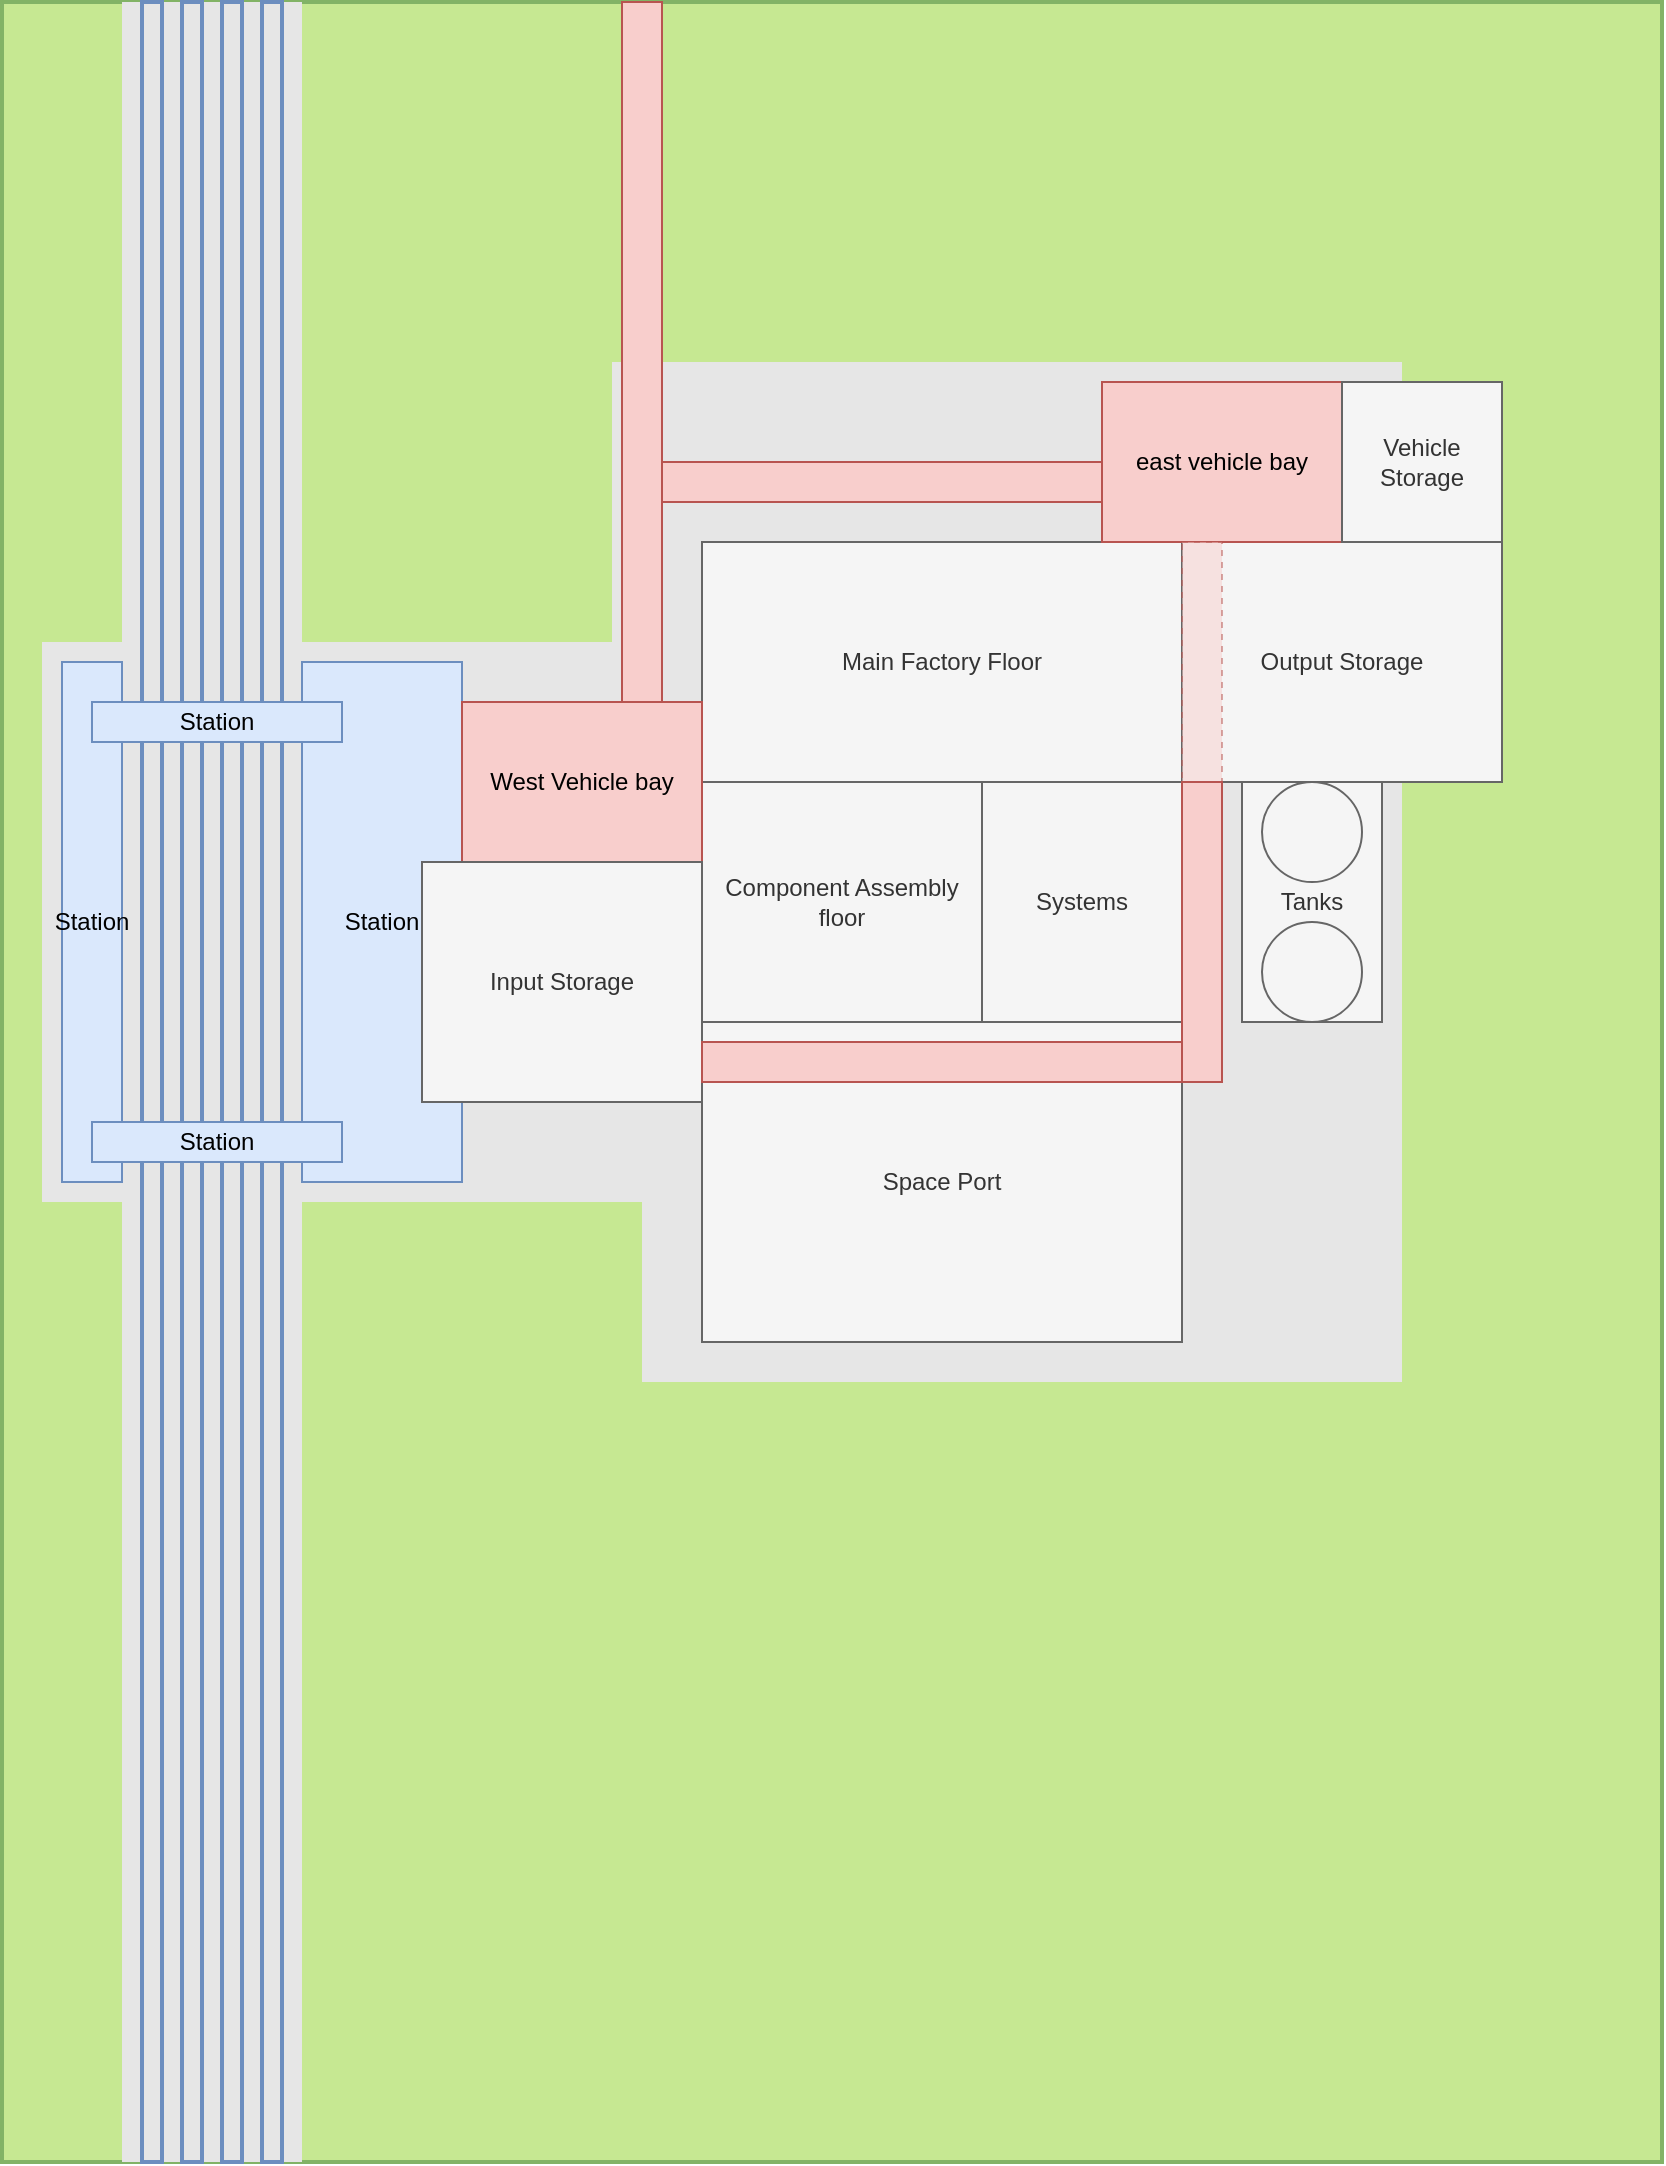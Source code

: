 <mxfile version="14.6.13" type="device"><diagram id="h7bx9H1GlLuIkxMX4SrT" name="Page-1"><mxGraphModel dx="1086" dy="806" grid="1" gridSize="10" guides="1" tooltips="1" connect="1" arrows="1" fold="1" page="1" pageScale="1" pageWidth="850" pageHeight="1100" math="0" shadow="0"><root><mxCell id="0"/><mxCell id="1" parent="0"/><mxCell id="YfSAxFims-xkXXh4BUKe-33" value="" style="rounded=0;whiteSpace=wrap;html=1;strokeWidth=2;strokeColor=#82b366;fillColor=#C6E892;" vertex="1" parent="1"><mxGeometry x="10" y="10" width="830" height="1080" as="geometry"/></mxCell><mxCell id="YfSAxFims-xkXXh4BUKe-39" value="" style="rounded=0;whiteSpace=wrap;html=1;fontColor=#333333;strokeColor=none;fillColor=#E6E6E6;" vertex="1" parent="1"><mxGeometry x="70" y="10" width="90" height="1080" as="geometry"/></mxCell><mxCell id="YfSAxFims-xkXXh4BUKe-38" value="" style="rounded=0;whiteSpace=wrap;html=1;fontColor=#333333;strokeColor=none;fillColor=#E6E6E6;" vertex="1" parent="1"><mxGeometry x="330" y="490" width="380" height="210" as="geometry"/></mxCell><mxCell id="YfSAxFims-xkXXh4BUKe-35" value="" style="rounded=0;whiteSpace=wrap;html=1;fontColor=#333333;strokeColor=none;fillColor=#E6E6E6;" vertex="1" parent="1"><mxGeometry x="315" y="190" width="395" height="350" as="geometry"/></mxCell><mxCell id="YfSAxFims-xkXXh4BUKe-34" value="" style="rounded=0;whiteSpace=wrap;html=1;fontColor=#333333;strokeColor=none;fillColor=#E6E6E6;" vertex="1" parent="1"><mxGeometry x="30" y="330" width="330" height="280" as="geometry"/></mxCell><mxCell id="YfSAxFims-xkXXh4BUKe-7" value="Station" style="rounded=0;whiteSpace=wrap;html=1;fillColor=#dae8fc;strokeColor=#6c8ebf;" vertex="1" parent="1"><mxGeometry x="160" y="340" width="80" height="260" as="geometry"/></mxCell><mxCell id="YfSAxFims-xkXXh4BUKe-1" value="Main Factory Floor" style="rounded=0;whiteSpace=wrap;html=1;fillColor=#f5f5f5;strokeColor=#666666;fontColor=#333333;" vertex="1" parent="1"><mxGeometry x="360" y="280" width="240" height="120" as="geometry"/></mxCell><mxCell id="YfSAxFims-xkXXh4BUKe-2" value="Output Storage" style="rounded=0;whiteSpace=wrap;html=1;fillColor=#f5f5f5;strokeColor=#666666;fontColor=#333333;" vertex="1" parent="1"><mxGeometry x="600" y="280" width="160" height="120" as="geometry"/></mxCell><mxCell id="YfSAxFims-xkXXh4BUKe-3" value="Component Assembly floor" style="rounded=0;whiteSpace=wrap;html=1;fillColor=#f5f5f5;strokeColor=#666666;fontColor=#333333;" vertex="1" parent="1"><mxGeometry x="360" y="400" width="140" height="120" as="geometry"/></mxCell><mxCell id="YfSAxFims-xkXXh4BUKe-4" value="West Vehicle bay" style="rounded=0;whiteSpace=wrap;html=1;fillColor=#f8cecc;strokeColor=#b85450;" vertex="1" parent="1"><mxGeometry x="240" y="360" width="120" height="80" as="geometry"/></mxCell><mxCell id="YfSAxFims-xkXXh4BUKe-5" value="Input Storage" style="rounded=0;whiteSpace=wrap;html=1;fillColor=#f5f5f5;strokeColor=#666666;fontColor=#333333;" vertex="1" parent="1"><mxGeometry x="220" y="440" width="140" height="120" as="geometry"/></mxCell><mxCell id="YfSAxFims-xkXXh4BUKe-8" value="Space Port" style="rounded=0;whiteSpace=wrap;html=1;fillColor=#f5f5f5;strokeColor=#666666;fontColor=#333333;" vertex="1" parent="1"><mxGeometry x="360" y="520" width="240" height="160" as="geometry"/></mxCell><mxCell id="YfSAxFims-xkXXh4BUKe-9" value="Systems" style="rounded=0;whiteSpace=wrap;html=1;fillColor=#f5f5f5;strokeColor=#666666;fontColor=#333333;" vertex="1" parent="1"><mxGeometry x="500" y="400" width="100" height="120" as="geometry"/></mxCell><mxCell id="YfSAxFims-xkXXh4BUKe-10" value="east vehicle bay" style="rounded=0;whiteSpace=wrap;html=1;fillColor=#f8cecc;strokeColor=#b85450;" vertex="1" parent="1"><mxGeometry x="560" y="200" width="120" height="80" as="geometry"/></mxCell><mxCell id="YfSAxFims-xkXXh4BUKe-11" value="Tanks" style="rounded=0;whiteSpace=wrap;html=1;fillColor=#f5f5f5;strokeColor=#666666;fontColor=#333333;" vertex="1" parent="1"><mxGeometry x="630" y="400" width="70" height="120" as="geometry"/></mxCell><mxCell id="YfSAxFims-xkXXh4BUKe-12" value="" style="rounded=0;whiteSpace=wrap;html=1;fillColor=#f8cecc;strokeColor=#b85450;dashed=1;opacity=50;" vertex="1" parent="1"><mxGeometry x="600" y="280" width="20" height="120" as="geometry"/></mxCell><mxCell id="YfSAxFims-xkXXh4BUKe-14" value="" style="rounded=0;whiteSpace=wrap;html=1;fillColor=#f8cecc;strokeColor=#b85450;" vertex="1" parent="1"><mxGeometry x="320" y="10" width="20" height="350" as="geometry"/></mxCell><mxCell id="YfSAxFims-xkXXh4BUKe-15" value="" style="rounded=0;whiteSpace=wrap;html=1;fillColor=#f8cecc;strokeColor=#b85450;" vertex="1" parent="1"><mxGeometry x="340" y="240" width="220" height="20" as="geometry"/></mxCell><mxCell id="YfSAxFims-xkXXh4BUKe-16" value="Vehicle Storage" style="rounded=0;whiteSpace=wrap;html=1;fillColor=#f5f5f5;strokeColor=#666666;fontColor=#333333;" vertex="1" parent="1"><mxGeometry x="680" y="200" width="80" height="80" as="geometry"/></mxCell><mxCell id="YfSAxFims-xkXXh4BUKe-17" value="" style="ellipse;whiteSpace=wrap;html=1;aspect=fixed;fillColor=#f5f5f5;strokeColor=#666666;fontColor=#333333;" vertex="1" parent="1"><mxGeometry x="640" y="400" width="50" height="50" as="geometry"/></mxCell><mxCell id="YfSAxFims-xkXXh4BUKe-18" value="" style="ellipse;whiteSpace=wrap;html=1;aspect=fixed;fillColor=#f5f5f5;strokeColor=#666666;fontColor=#333333;" vertex="1" parent="1"><mxGeometry x="640" y="470" width="50" height="50" as="geometry"/></mxCell><mxCell id="YfSAxFims-xkXXh4BUKe-19" value="" style="rounded=0;whiteSpace=wrap;html=1;fillColor=#f8cecc;strokeColor=#b85450;" vertex="1" parent="1"><mxGeometry x="360" y="530" width="240" height="20" as="geometry"/></mxCell><mxCell id="YfSAxFims-xkXXh4BUKe-22" value="" style="rounded=0;whiteSpace=wrap;html=1;fillColor=#f8cecc;strokeColor=#b85450;" vertex="1" parent="1"><mxGeometry x="600" y="400" width="20" height="150" as="geometry"/></mxCell><mxCell id="YfSAxFims-xkXXh4BUKe-26" value="" style="rounded=0;whiteSpace=wrap;html=1;strokeColor=#6c8ebf;fillColor=none;strokeWidth=2;" vertex="1" parent="1"><mxGeometry x="140" y="10" width="10" height="1080" as="geometry"/></mxCell><mxCell id="YfSAxFims-xkXXh4BUKe-27" value="" style="rounded=0;whiteSpace=wrap;html=1;strokeColor=#6c8ebf;fillColor=none;strokeWidth=2;" vertex="1" parent="1"><mxGeometry x="120" y="10" width="10" height="1080" as="geometry"/></mxCell><mxCell id="YfSAxFims-xkXXh4BUKe-28" value="" style="rounded=0;whiteSpace=wrap;html=1;strokeColor=#6c8ebf;fillColor=none;strokeWidth=2;" vertex="1" parent="1"><mxGeometry x="100" y="10" width="10" height="1080" as="geometry"/></mxCell><mxCell id="YfSAxFims-xkXXh4BUKe-29" value="" style="rounded=0;whiteSpace=wrap;html=1;strokeColor=#6c8ebf;fillColor=none;strokeWidth=2;" vertex="1" parent="1"><mxGeometry x="80" y="10" width="10" height="1080" as="geometry"/></mxCell><mxCell id="YfSAxFims-xkXXh4BUKe-30" value="Station" style="rounded=0;whiteSpace=wrap;html=1;fillColor=#dae8fc;strokeColor=#6c8ebf;" vertex="1" parent="1"><mxGeometry x="40" y="340" width="30" height="260" as="geometry"/></mxCell><mxCell id="YfSAxFims-xkXXh4BUKe-31" value="Station" style="rounded=0;whiteSpace=wrap;html=1;fillColor=#dae8fc;strokeColor=#6c8ebf;" vertex="1" parent="1"><mxGeometry x="55" y="360" width="125" height="20" as="geometry"/></mxCell><mxCell id="YfSAxFims-xkXXh4BUKe-32" value="Station" style="rounded=0;whiteSpace=wrap;html=1;fillColor=#dae8fc;strokeColor=#6c8ebf;" vertex="1" parent="1"><mxGeometry x="55" y="570" width="125" height="20" as="geometry"/></mxCell></root></mxGraphModel></diagram></mxfile>